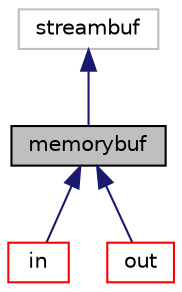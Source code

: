 digraph "memorybuf"
{
  bgcolor="transparent";
  edge [fontname="Helvetica",fontsize="10",labelfontname="Helvetica",labelfontsize="10"];
  node [fontname="Helvetica",fontsize="10",shape=record];
  Node1 [label="memorybuf",height=0.2,width=0.4,color="black", fillcolor="grey75", style="filled" fontcolor="black"];
  Node2 -> Node1 [dir="back",color="midnightblue",fontsize="10",style="solid",fontname="Helvetica"];
  Node2 [label="streambuf",height=0.2,width=0.4,color="grey75"];
  Node1 -> Node3 [dir="back",color="midnightblue",fontsize="10",style="solid",fontname="Helvetica"];
  Node3 [label="in",height=0.2,width=0.4,color="red",URL="$classFoam_1_1memorybuf_1_1in.html",tooltip="An input streambuf for memory access. "];
  Node1 -> Node4 [dir="back",color="midnightblue",fontsize="10",style="solid",fontname="Helvetica"];
  Node4 [label="out",height=0.2,width=0.4,color="red",URL="$classFoam_1_1memorybuf_1_1out.html",tooltip="An output streambuf for memory access. "];
}
